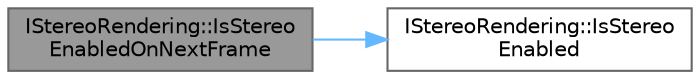 digraph "IStereoRendering::IsStereoEnabledOnNextFrame"
{
 // INTERACTIVE_SVG=YES
 // LATEX_PDF_SIZE
  bgcolor="transparent";
  edge [fontname=Helvetica,fontsize=10,labelfontname=Helvetica,labelfontsize=10];
  node [fontname=Helvetica,fontsize=10,shape=box,height=0.2,width=0.4];
  rankdir="LR";
  Node1 [id="Node000001",label="IStereoRendering::IsStereo\lEnabledOnNextFrame",height=0.2,width=0.4,color="gray40", fillcolor="grey60", style="filled", fontcolor="black",tooltip="Whether or not stereo rendering is on on next frame."];
  Node1 -> Node2 [id="edge1_Node000001_Node000002",color="steelblue1",style="solid",tooltip=" "];
  Node2 [id="Node000002",label="IStereoRendering::IsStereo\lEnabled",height=0.2,width=0.4,color="grey40", fillcolor="white", style="filled",URL="$da/d94/classIStereoRendering.html#a23bbfc053767e475962908ca8d2d3ef1",tooltip="Whether or not stereo rendering is on this frame."];
}
